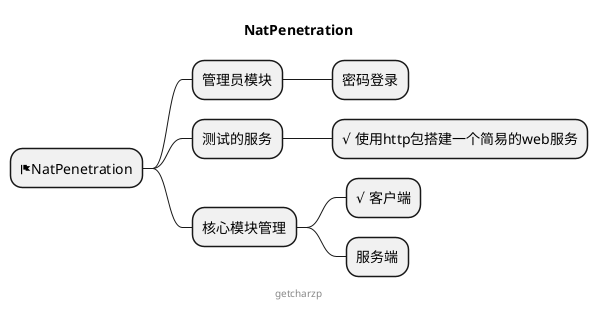 @startmindmap

title NatPenetration

* <&flag>NatPenetration
** 管理员模块
*** 密码登录
** 测试的服务
*** √ 使用http包搭建一个简易的web服务
** 核心模块管理
*** √ 客户端
*** 服务端

center footer getcharzp

@endmindmap
